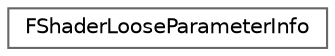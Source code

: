 digraph "Graphical Class Hierarchy"
{
 // INTERACTIVE_SVG=YES
 // LATEX_PDF_SIZE
  bgcolor="transparent";
  edge [fontname=Helvetica,fontsize=10,labelfontname=Helvetica,labelfontsize=10];
  node [fontname=Helvetica,fontsize=10,shape=box,height=0.2,width=0.4];
  rankdir="LR";
  Node0 [id="Node000000",label="FShaderLooseParameterInfo",height=0.2,width=0.4,color="grey40", fillcolor="white", style="filled",URL="$d3/d14/classFShaderLooseParameterInfo.html",tooltip=" "];
}
